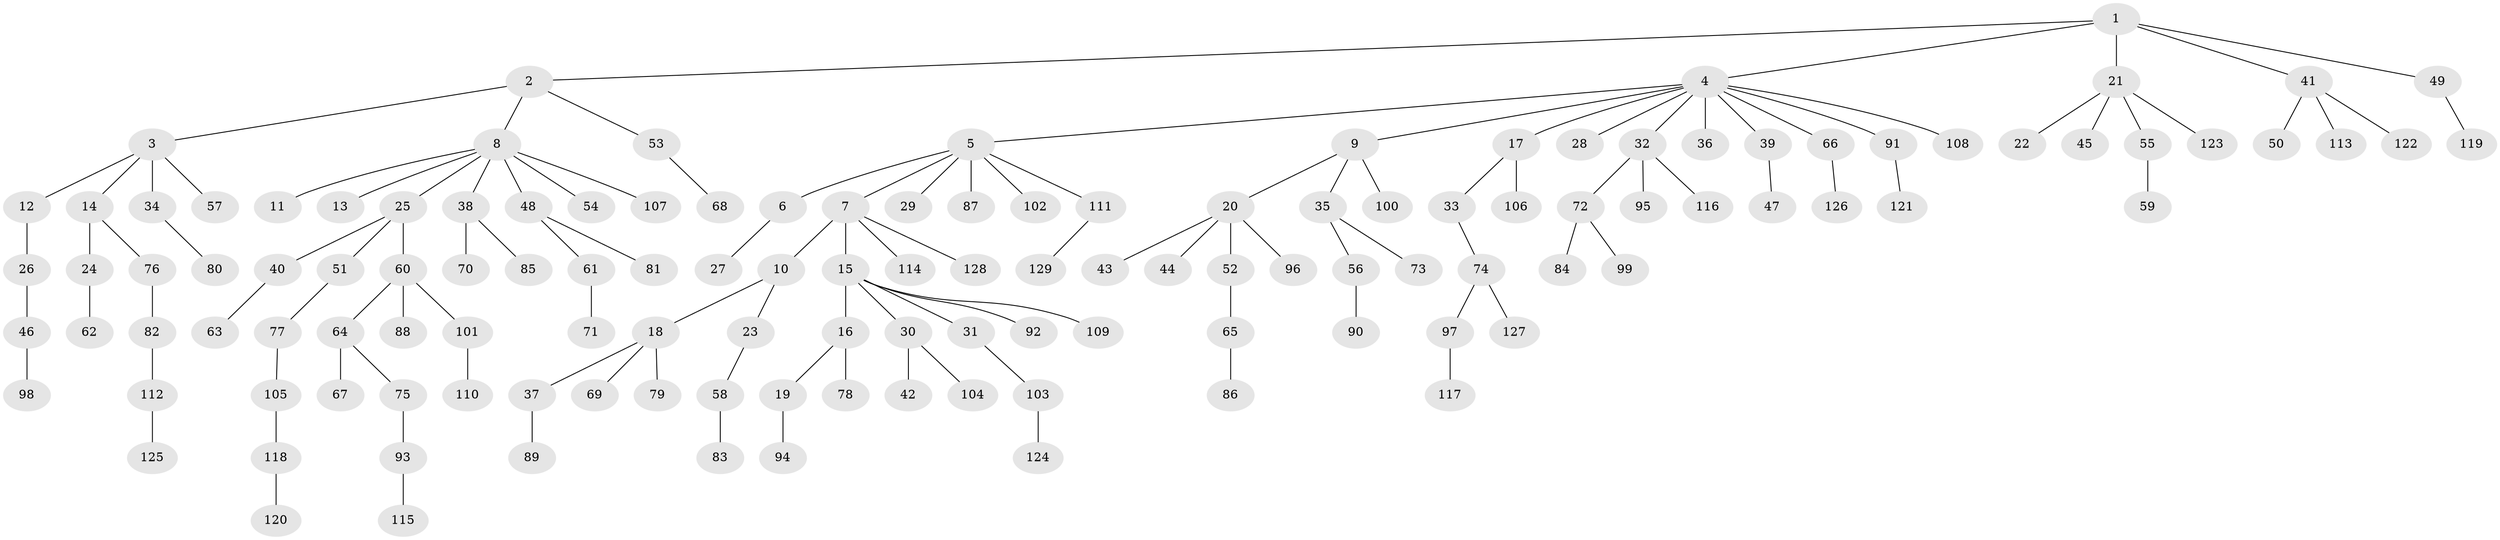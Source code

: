 // coarse degree distribution, {5: 0.02564102564102564, 4: 0.07692307692307693, 10: 0.01282051282051282, 6: 0.01282051282051282, 1: 0.5512820512820513, 7: 0.01282051282051282, 3: 0.07692307692307693, 2: 0.23076923076923078}
// Generated by graph-tools (version 1.1) at 2025/52/03/04/25 22:52:03]
// undirected, 129 vertices, 128 edges
graph export_dot {
  node [color=gray90,style=filled];
  1;
  2;
  3;
  4;
  5;
  6;
  7;
  8;
  9;
  10;
  11;
  12;
  13;
  14;
  15;
  16;
  17;
  18;
  19;
  20;
  21;
  22;
  23;
  24;
  25;
  26;
  27;
  28;
  29;
  30;
  31;
  32;
  33;
  34;
  35;
  36;
  37;
  38;
  39;
  40;
  41;
  42;
  43;
  44;
  45;
  46;
  47;
  48;
  49;
  50;
  51;
  52;
  53;
  54;
  55;
  56;
  57;
  58;
  59;
  60;
  61;
  62;
  63;
  64;
  65;
  66;
  67;
  68;
  69;
  70;
  71;
  72;
  73;
  74;
  75;
  76;
  77;
  78;
  79;
  80;
  81;
  82;
  83;
  84;
  85;
  86;
  87;
  88;
  89;
  90;
  91;
  92;
  93;
  94;
  95;
  96;
  97;
  98;
  99;
  100;
  101;
  102;
  103;
  104;
  105;
  106;
  107;
  108;
  109;
  110;
  111;
  112;
  113;
  114;
  115;
  116;
  117;
  118;
  119;
  120;
  121;
  122;
  123;
  124;
  125;
  126;
  127;
  128;
  129;
  1 -- 2;
  1 -- 4;
  1 -- 21;
  1 -- 41;
  1 -- 49;
  2 -- 3;
  2 -- 8;
  2 -- 53;
  3 -- 12;
  3 -- 14;
  3 -- 34;
  3 -- 57;
  4 -- 5;
  4 -- 9;
  4 -- 17;
  4 -- 28;
  4 -- 32;
  4 -- 36;
  4 -- 39;
  4 -- 66;
  4 -- 91;
  4 -- 108;
  5 -- 6;
  5 -- 7;
  5 -- 29;
  5 -- 87;
  5 -- 102;
  5 -- 111;
  6 -- 27;
  7 -- 10;
  7 -- 15;
  7 -- 114;
  7 -- 128;
  8 -- 11;
  8 -- 13;
  8 -- 25;
  8 -- 38;
  8 -- 48;
  8 -- 54;
  8 -- 107;
  9 -- 20;
  9 -- 35;
  9 -- 100;
  10 -- 18;
  10 -- 23;
  12 -- 26;
  14 -- 24;
  14 -- 76;
  15 -- 16;
  15 -- 30;
  15 -- 31;
  15 -- 92;
  15 -- 109;
  16 -- 19;
  16 -- 78;
  17 -- 33;
  17 -- 106;
  18 -- 37;
  18 -- 69;
  18 -- 79;
  19 -- 94;
  20 -- 43;
  20 -- 44;
  20 -- 52;
  20 -- 96;
  21 -- 22;
  21 -- 45;
  21 -- 55;
  21 -- 123;
  23 -- 58;
  24 -- 62;
  25 -- 40;
  25 -- 51;
  25 -- 60;
  26 -- 46;
  30 -- 42;
  30 -- 104;
  31 -- 103;
  32 -- 72;
  32 -- 95;
  32 -- 116;
  33 -- 74;
  34 -- 80;
  35 -- 56;
  35 -- 73;
  37 -- 89;
  38 -- 70;
  38 -- 85;
  39 -- 47;
  40 -- 63;
  41 -- 50;
  41 -- 113;
  41 -- 122;
  46 -- 98;
  48 -- 61;
  48 -- 81;
  49 -- 119;
  51 -- 77;
  52 -- 65;
  53 -- 68;
  55 -- 59;
  56 -- 90;
  58 -- 83;
  60 -- 64;
  60 -- 88;
  60 -- 101;
  61 -- 71;
  64 -- 67;
  64 -- 75;
  65 -- 86;
  66 -- 126;
  72 -- 84;
  72 -- 99;
  74 -- 97;
  74 -- 127;
  75 -- 93;
  76 -- 82;
  77 -- 105;
  82 -- 112;
  91 -- 121;
  93 -- 115;
  97 -- 117;
  101 -- 110;
  103 -- 124;
  105 -- 118;
  111 -- 129;
  112 -- 125;
  118 -- 120;
}
